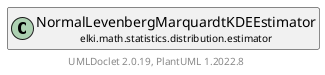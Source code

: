 @startuml
    remove .*\.(Instance|Par|Parameterizer|Factory)$
    set namespaceSeparator none
    hide empty fields
    hide empty methods

    class "<size:14>NormalLevenbergMarquardtKDEEstimator.Par\n<size:10>elki.math.statistics.distribution.estimator" as elki.math.statistics.distribution.estimator.NormalLevenbergMarquardtKDEEstimator.Par [[NormalLevenbergMarquardtKDEEstimator.Par.html]] {
        +make(): NormalLevenbergMarquardtKDEEstimator
    }

    interface "<size:14>Parameterizer\n<size:10>elki.utilities.optionhandling" as elki.utilities.optionhandling.Parameterizer [[../../../../utilities/optionhandling/Parameterizer.html]] {
        {abstract} +make(): Object
    }
    class "<size:14>NormalLevenbergMarquardtKDEEstimator\n<size:10>elki.math.statistics.distribution.estimator" as elki.math.statistics.distribution.estimator.NormalLevenbergMarquardtKDEEstimator [[NormalLevenbergMarquardtKDEEstimator.html]]

    elki.utilities.optionhandling.Parameterizer <|.. elki.math.statistics.distribution.estimator.NormalLevenbergMarquardtKDEEstimator.Par
    elki.math.statistics.distribution.estimator.NormalLevenbergMarquardtKDEEstimator +-- elki.math.statistics.distribution.estimator.NormalLevenbergMarquardtKDEEstimator.Par

    center footer UMLDoclet 2.0.19, PlantUML 1.2022.8
@enduml
